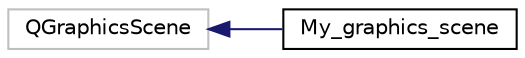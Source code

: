 digraph "Graphical Class Hierarchy"
{
  edge [fontname="Helvetica",fontsize="10",labelfontname="Helvetica",labelfontsize="10"];
  node [fontname="Helvetica",fontsize="10",shape=record];
  rankdir="LR";
  Node1 [label="QGraphicsScene",height=0.2,width=0.4,color="grey75", fillcolor="white", style="filled"];
  Node1 -> Node2 [dir="back",color="midnightblue",fontsize="10",style="solid",fontname="Helvetica"];
  Node2 [label="My_graphics_scene",height=0.2,width=0.4,color="black", fillcolor="white", style="filled",URL="$classMy__graphics__scene.html",tooltip="Class with override QGraphicsScene&#39;s events slots. "];
}
